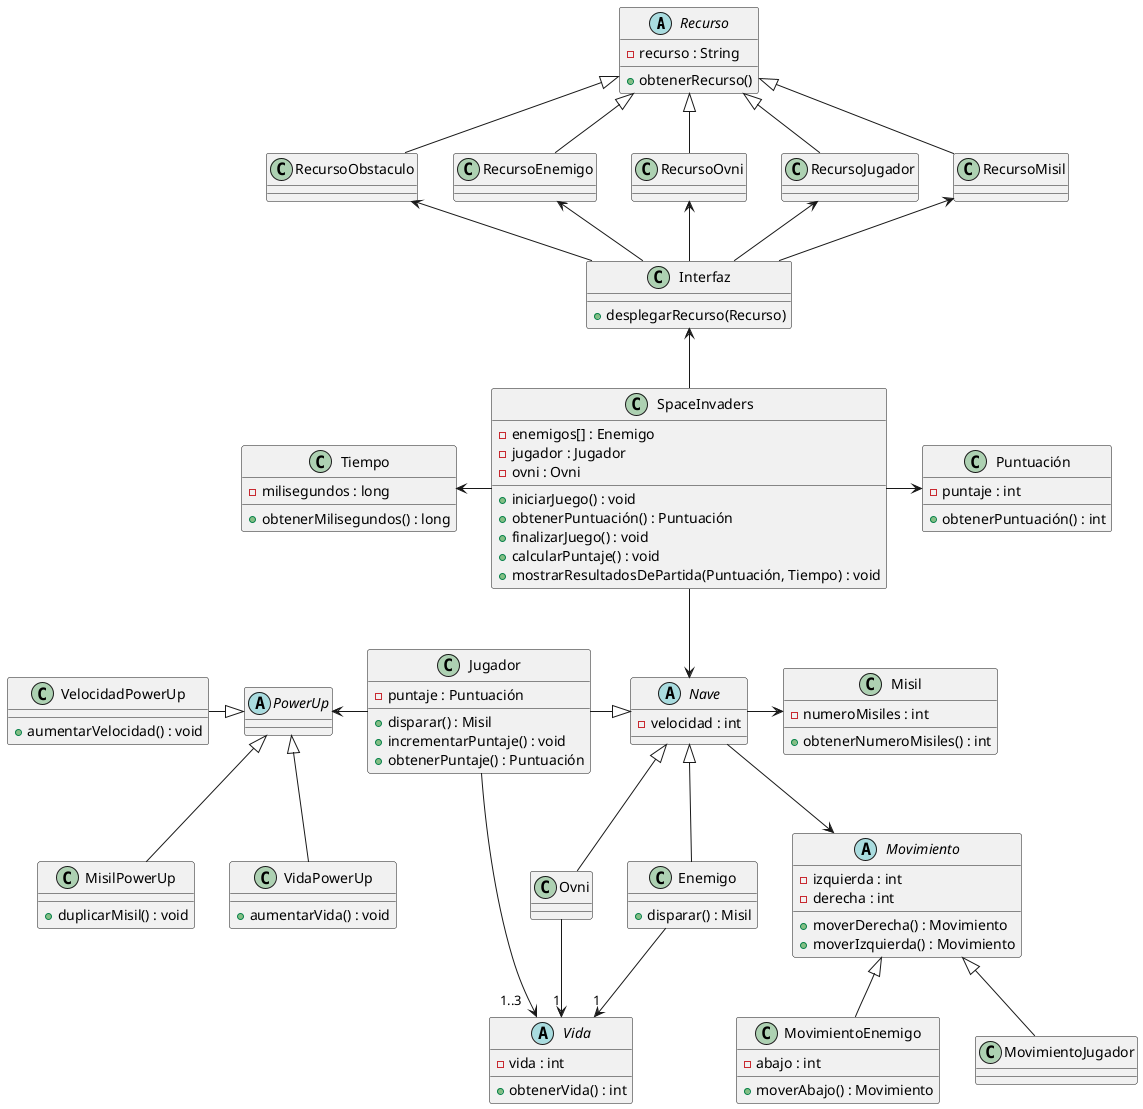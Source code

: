 @startuml
abstract class Recurso {
    - recurso : String
    +obtenerRecurso()
}

class Interfaz {
    +desplegarRecurso(Recurso)
}
class RecursoObstaculo
class RecursoEnemigo
class RecursoJugador
class RecursoOvni
class RecursoMisil

class SpaceInvaders {
    -enemigos[] : Enemigo
    -jugador : Jugador
    -ovni : Ovni
    +iniciarJuego() : void
    +obtenerPuntuación() : Puntuación
    +finalizarJuego() : void
    +calcularPuntaje() : void
    +mostrarResultadosDePartida(Puntuación, Tiempo) : void
}
class Tiempo {
    -milisegundos : long
    +obtenerMilisegundos() : long
}
class Puntuación {
    -puntaje : int
    +obtenerPuntuación() : int
}

abstract class Nave {
    -velocidad : int

}
class Enemigo {
    +disparar() : Misil
}
class Jugador{
    -puntaje : Puntuación
    +disparar() : Misil
    +incrementarPuntaje() : void
    +obtenerPuntaje() : Puntuación
}
class Ovni
abstract class Vida {
    -vida : int
    +obtenerVida() : int
}

abstract class PowerUp

class Misil {
    -numeroMisiles : int
    +obtenerNumeroMisiles() : int
}

abstract class Movimiento {
    -izquierda : int
    -derecha : int
    +moverDerecha() : Movimiento
    +moverIzquierda() : Movimiento
}
class MovimientoJugador
class MovimientoEnemigo {
    -abajo : int
    +moverAbajo() : Movimiento
}

class VidaPowerUp {
    +aumentarVida() : void
}

class MisilPowerUp {
    +duplicarMisil() : void
}

class VelocidadPowerUp {
    +aumentarVelocidad() : void
}

SpaceInvaders --> Nave
SpaceInvaders -left-> Tiempo
SpaceInvaders -right-> Puntuación

Jugador -|>  Nave
Nave <|-- Enemigo
Ovni -l-|> Nave
Jugador --l-> PowerUp
Ovni --> "1" Vida

Enemigo --> "1" Vida
Jugador --> "1..3   " Vida

VidaPowerUp -u-|> PowerUp
MisilPowerUp -u-|> PowerUp
PowerUp <|-l- VelocidadPowerUp

Movimiento <|-- MovimientoJugador
Movimiento <|-- MovimientoEnemigo

Nave --> Movimiento
Nave --r> Misil

RecursoEnemigo -u-|> Recurso
RecursoOvni -u-|> Recurso
RecursoJugador -u-|> Recurso
RecursoObstaculo -u-|> Recurso
RecursoMisil -u-|> Recurso

Interfaz -u-> RecursoMisil
Interfaz -u-> RecursoJugador
Interfaz -u-> RecursoOvni
Interfaz -u-> RecursoEnemigo
Interfaz -u-> RecursoObstaculo
SpaceInvaders -u-> Interfaz
@enduml
